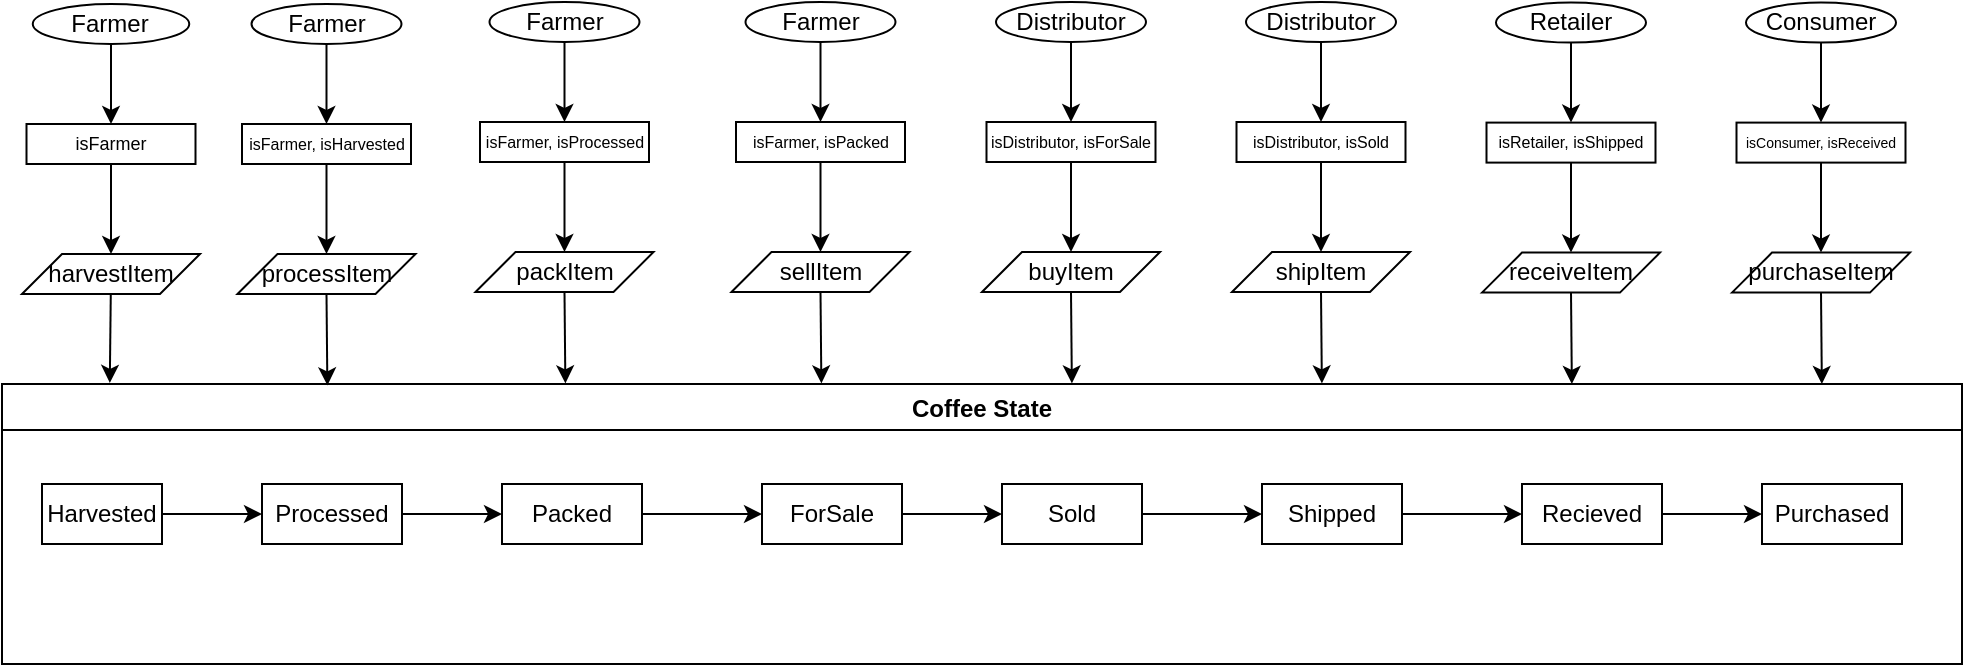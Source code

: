 <mxfile version="20.5.1" type="device"><diagram id="k--QCwf4ZFoUDpxEdBlj" name="Page-1"><mxGraphModel dx="1185" dy="628" grid="1" gridSize="10" guides="1" tooltips="1" connect="1" arrows="1" fold="1" page="1" pageScale="1" pageWidth="1100" pageHeight="850" math="0" shadow="0"><root><mxCell id="0"/><mxCell id="1" parent="0"/><mxCell id="9Sl_rnV3hCg-ExsqePC6-6" style="rounded=0;orthogonalLoop=1;jettySize=auto;html=1;exitX=0.5;exitY=1;exitDx=0;exitDy=0;entryX=0.5;entryY=0;entryDx=0;entryDy=0;" edge="1" parent="1" source="9Sl_rnV3hCg-ExsqePC6-2" target="9Sl_rnV3hCg-ExsqePC6-3"><mxGeometry relative="1" as="geometry"/></mxCell><mxCell id="9Sl_rnV3hCg-ExsqePC6-2" value="Farmer" style="ellipse;whiteSpace=wrap;html=1;" vertex="1" parent="1"><mxGeometry x="85.38" y="300" width="78.25" height="20" as="geometry"/></mxCell><mxCell id="9Sl_rnV3hCg-ExsqePC6-7" style="rounded=0;orthogonalLoop=1;jettySize=auto;html=1;exitX=0.5;exitY=1;exitDx=0;exitDy=0;entryX=0.5;entryY=0;entryDx=0;entryDy=0;" edge="1" parent="1" source="9Sl_rnV3hCg-ExsqePC6-3" target="9Sl_rnV3hCg-ExsqePC6-4"><mxGeometry relative="1" as="geometry"/></mxCell><mxCell id="9Sl_rnV3hCg-ExsqePC6-3" value="isFarmer" style="rounded=0;whiteSpace=wrap;html=1;fontSize=9;" vertex="1" parent="1"><mxGeometry x="82.25" y="360" width="84.5" height="20" as="geometry"/></mxCell><mxCell id="9Sl_rnV3hCg-ExsqePC6-8" style="rounded=0;orthogonalLoop=1;jettySize=auto;html=1;entryX=0.055;entryY=-0.004;entryDx=0;entryDy=0;entryPerimeter=0;" edge="1" parent="1" source="9Sl_rnV3hCg-ExsqePC6-4" target="9Sl_rnV3hCg-ExsqePC6-9"><mxGeometry relative="1" as="geometry"><mxPoint x="169.2" y="491.98" as="targetPoint"/></mxGeometry></mxCell><mxCell id="9Sl_rnV3hCg-ExsqePC6-4" value="harvestItem" style="shape=parallelogram;perimeter=parallelogramPerimeter;whiteSpace=wrap;html=1;fixedSize=1;" vertex="1" parent="1"><mxGeometry x="80" y="425" width="89" height="20" as="geometry"/></mxCell><mxCell id="9Sl_rnV3hCg-ExsqePC6-9" value="Coffee State" style="swimlane;" vertex="1" parent="1"><mxGeometry x="70" y="490" width="980" height="140" as="geometry"/></mxCell><mxCell id="9Sl_rnV3hCg-ExsqePC6-12" value="" style="edgeStyle=none;rounded=0;orthogonalLoop=1;jettySize=auto;html=1;" edge="1" parent="9Sl_rnV3hCg-ExsqePC6-9" source="9Sl_rnV3hCg-ExsqePC6-10" target="9Sl_rnV3hCg-ExsqePC6-11"><mxGeometry relative="1" as="geometry"/></mxCell><mxCell id="9Sl_rnV3hCg-ExsqePC6-10" value="Harvested" style="rounded=0;whiteSpace=wrap;html=1;" vertex="1" parent="9Sl_rnV3hCg-ExsqePC6-9"><mxGeometry x="20" y="50" width="60" height="30" as="geometry"/></mxCell><mxCell id="9Sl_rnV3hCg-ExsqePC6-14" value="" style="edgeStyle=none;rounded=0;orthogonalLoop=1;jettySize=auto;html=1;" edge="1" parent="9Sl_rnV3hCg-ExsqePC6-9" source="9Sl_rnV3hCg-ExsqePC6-11" target="9Sl_rnV3hCg-ExsqePC6-13"><mxGeometry relative="1" as="geometry"/></mxCell><mxCell id="9Sl_rnV3hCg-ExsqePC6-11" value="Processed" style="rounded=0;whiteSpace=wrap;html=1;" vertex="1" parent="9Sl_rnV3hCg-ExsqePC6-9"><mxGeometry x="130" y="50" width="70" height="30" as="geometry"/></mxCell><mxCell id="9Sl_rnV3hCg-ExsqePC6-16" value="" style="edgeStyle=none;rounded=0;orthogonalLoop=1;jettySize=auto;html=1;" edge="1" parent="9Sl_rnV3hCg-ExsqePC6-9" source="9Sl_rnV3hCg-ExsqePC6-13" target="9Sl_rnV3hCg-ExsqePC6-15"><mxGeometry relative="1" as="geometry"/></mxCell><mxCell id="9Sl_rnV3hCg-ExsqePC6-13" value="Packed" style="rounded=0;whiteSpace=wrap;html=1;" vertex="1" parent="9Sl_rnV3hCg-ExsqePC6-9"><mxGeometry x="250" y="50" width="70" height="30" as="geometry"/></mxCell><mxCell id="9Sl_rnV3hCg-ExsqePC6-18" value="" style="edgeStyle=none;rounded=0;orthogonalLoop=1;jettySize=auto;html=1;" edge="1" parent="9Sl_rnV3hCg-ExsqePC6-9" source="9Sl_rnV3hCg-ExsqePC6-15" target="9Sl_rnV3hCg-ExsqePC6-17"><mxGeometry relative="1" as="geometry"/></mxCell><mxCell id="9Sl_rnV3hCg-ExsqePC6-15" value="ForSale" style="rounded=0;whiteSpace=wrap;html=1;" vertex="1" parent="9Sl_rnV3hCg-ExsqePC6-9"><mxGeometry x="380" y="50" width="70" height="30" as="geometry"/></mxCell><mxCell id="9Sl_rnV3hCg-ExsqePC6-20" value="" style="edgeStyle=none;rounded=0;orthogonalLoop=1;jettySize=auto;html=1;" edge="1" parent="9Sl_rnV3hCg-ExsqePC6-9" source="9Sl_rnV3hCg-ExsqePC6-17" target="9Sl_rnV3hCg-ExsqePC6-19"><mxGeometry relative="1" as="geometry"/></mxCell><mxCell id="9Sl_rnV3hCg-ExsqePC6-17" value="Sold" style="rounded=0;whiteSpace=wrap;html=1;" vertex="1" parent="9Sl_rnV3hCg-ExsqePC6-9"><mxGeometry x="500" y="50" width="70" height="30" as="geometry"/></mxCell><mxCell id="9Sl_rnV3hCg-ExsqePC6-22" value="" style="edgeStyle=none;rounded=0;orthogonalLoop=1;jettySize=auto;html=1;" edge="1" parent="9Sl_rnV3hCg-ExsqePC6-9" source="9Sl_rnV3hCg-ExsqePC6-19" target="9Sl_rnV3hCg-ExsqePC6-21"><mxGeometry relative="1" as="geometry"/></mxCell><mxCell id="9Sl_rnV3hCg-ExsqePC6-19" value="Shipped" style="rounded=0;whiteSpace=wrap;html=1;" vertex="1" parent="9Sl_rnV3hCg-ExsqePC6-9"><mxGeometry x="630" y="50" width="70" height="30" as="geometry"/></mxCell><mxCell id="9Sl_rnV3hCg-ExsqePC6-24" value="" style="edgeStyle=none;rounded=0;orthogonalLoop=1;jettySize=auto;html=1;" edge="1" parent="9Sl_rnV3hCg-ExsqePC6-9" source="9Sl_rnV3hCg-ExsqePC6-21" target="9Sl_rnV3hCg-ExsqePC6-23"><mxGeometry relative="1" as="geometry"/></mxCell><mxCell id="9Sl_rnV3hCg-ExsqePC6-21" value="Recieved" style="rounded=0;whiteSpace=wrap;html=1;" vertex="1" parent="9Sl_rnV3hCg-ExsqePC6-9"><mxGeometry x="760" y="50" width="70" height="30" as="geometry"/></mxCell><mxCell id="9Sl_rnV3hCg-ExsqePC6-23" value="Purchased" style="rounded=0;whiteSpace=wrap;html=1;" vertex="1" parent="9Sl_rnV3hCg-ExsqePC6-9"><mxGeometry x="880" y="50" width="70" height="30" as="geometry"/></mxCell><mxCell id="9Sl_rnV3hCg-ExsqePC6-25" style="edgeStyle=none;rounded=0;orthogonalLoop=1;jettySize=auto;html=1;exitX=1;exitY=1;exitDx=0;exitDy=0;" edge="1" parent="1" source="9Sl_rnV3hCg-ExsqePC6-3" target="9Sl_rnV3hCg-ExsqePC6-3"><mxGeometry relative="1" as="geometry"/></mxCell><mxCell id="9Sl_rnV3hCg-ExsqePC6-32" style="edgeStyle=none;rounded=0;orthogonalLoop=1;jettySize=auto;html=1;exitX=0.5;exitY=1;exitDx=0;exitDy=0;" edge="1" parent="1" source="9Sl_rnV3hCg-ExsqePC6-28" target="9Sl_rnV3hCg-ExsqePC6-29"><mxGeometry relative="1" as="geometry"/></mxCell><mxCell id="9Sl_rnV3hCg-ExsqePC6-28" value="isFarmer, isHarvested" style="rounded=0;whiteSpace=wrap;html=1;fontSize=8;" vertex="1" parent="1"><mxGeometry x="190" y="360" width="84.5" height="20" as="geometry"/></mxCell><mxCell id="9Sl_rnV3hCg-ExsqePC6-33" style="edgeStyle=none;rounded=0;orthogonalLoop=1;jettySize=auto;html=1;exitX=0.5;exitY=1;exitDx=0;exitDy=0;entryX=0.166;entryY=0.005;entryDx=0;entryDy=0;entryPerimeter=0;" edge="1" parent="1" source="9Sl_rnV3hCg-ExsqePC6-29" target="9Sl_rnV3hCg-ExsqePC6-9"><mxGeometry relative="1" as="geometry"/></mxCell><mxCell id="9Sl_rnV3hCg-ExsqePC6-29" value="processItem" style="shape=parallelogram;perimeter=parallelogramPerimeter;whiteSpace=wrap;html=1;fixedSize=1;" vertex="1" parent="1"><mxGeometry x="187.75" y="425" width="89" height="20" as="geometry"/></mxCell><mxCell id="9Sl_rnV3hCg-ExsqePC6-31" style="edgeStyle=none;rounded=0;orthogonalLoop=1;jettySize=auto;html=1;exitX=0.5;exitY=1;exitDx=0;exitDy=0;" edge="1" parent="1" source="9Sl_rnV3hCg-ExsqePC6-30" target="9Sl_rnV3hCg-ExsqePC6-28"><mxGeometry relative="1" as="geometry"/></mxCell><mxCell id="9Sl_rnV3hCg-ExsqePC6-30" value="Farmer" style="ellipse;whiteSpace=wrap;html=1;" vertex="1" parent="1"><mxGeometry x="194.75" y="300" width="75" height="20" as="geometry"/></mxCell><mxCell id="9Sl_rnV3hCg-ExsqePC6-43" style="edgeStyle=none;rounded=0;orthogonalLoop=1;jettySize=auto;html=1;exitX=0.5;exitY=1;exitDx=0;exitDy=0;" edge="1" parent="1" source="9Sl_rnV3hCg-ExsqePC6-44" target="9Sl_rnV3hCg-ExsqePC6-46"><mxGeometry relative="1" as="geometry"/></mxCell><mxCell id="9Sl_rnV3hCg-ExsqePC6-44" value="isFarmer, isProcessed" style="rounded=0;whiteSpace=wrap;html=1;fontSize=8;" vertex="1" parent="1"><mxGeometry x="309" y="359" width="84.5" height="20" as="geometry"/></mxCell><mxCell id="9Sl_rnV3hCg-ExsqePC6-45" style="edgeStyle=none;rounded=0;orthogonalLoop=1;jettySize=auto;html=1;exitX=0.5;exitY=1;exitDx=0;exitDy=0;entryX=0.166;entryY=0.005;entryDx=0;entryDy=0;entryPerimeter=0;" edge="1" parent="1" source="9Sl_rnV3hCg-ExsqePC6-46"><mxGeometry relative="1" as="geometry"><mxPoint x="351.68" y="489.7" as="targetPoint"/></mxGeometry></mxCell><mxCell id="9Sl_rnV3hCg-ExsqePC6-46" value="packItem" style="shape=parallelogram;perimeter=parallelogramPerimeter;whiteSpace=wrap;html=1;fixedSize=1;" vertex="1" parent="1"><mxGeometry x="306.75" y="424" width="89" height="20" as="geometry"/></mxCell><mxCell id="9Sl_rnV3hCg-ExsqePC6-47" style="edgeStyle=none;rounded=0;orthogonalLoop=1;jettySize=auto;html=1;exitX=0.5;exitY=1;exitDx=0;exitDy=0;" edge="1" parent="1" source="9Sl_rnV3hCg-ExsqePC6-48" target="9Sl_rnV3hCg-ExsqePC6-44"><mxGeometry relative="1" as="geometry"/></mxCell><mxCell id="9Sl_rnV3hCg-ExsqePC6-48" value="Farmer" style="ellipse;whiteSpace=wrap;html=1;" vertex="1" parent="1"><mxGeometry x="313.75" y="299" width="75" height="20" as="geometry"/></mxCell><mxCell id="9Sl_rnV3hCg-ExsqePC6-49" style="edgeStyle=none;rounded=0;orthogonalLoop=1;jettySize=auto;html=1;exitX=0.5;exitY=1;exitDx=0;exitDy=0;" edge="1" parent="1" source="9Sl_rnV3hCg-ExsqePC6-50" target="9Sl_rnV3hCg-ExsqePC6-52"><mxGeometry relative="1" as="geometry"/></mxCell><mxCell id="9Sl_rnV3hCg-ExsqePC6-50" value="&lt;font style=&quot;font-size: 8px;&quot;&gt;isFarmer, isPacked&lt;/font&gt;" style="rounded=0;whiteSpace=wrap;html=1;fontSize=8;" vertex="1" parent="1"><mxGeometry x="437" y="359" width="84.5" height="20" as="geometry"/></mxCell><mxCell id="9Sl_rnV3hCg-ExsqePC6-51" style="edgeStyle=none;rounded=0;orthogonalLoop=1;jettySize=auto;html=1;exitX=0.5;exitY=1;exitDx=0;exitDy=0;entryX=0.166;entryY=0.005;entryDx=0;entryDy=0;entryPerimeter=0;" edge="1" parent="1" source="9Sl_rnV3hCg-ExsqePC6-52"><mxGeometry relative="1" as="geometry"><mxPoint x="479.68" y="489.7" as="targetPoint"/></mxGeometry></mxCell><mxCell id="9Sl_rnV3hCg-ExsqePC6-52" value="sellItem" style="shape=parallelogram;perimeter=parallelogramPerimeter;whiteSpace=wrap;html=1;fixedSize=1;" vertex="1" parent="1"><mxGeometry x="434.75" y="424" width="89" height="20" as="geometry"/></mxCell><mxCell id="9Sl_rnV3hCg-ExsqePC6-53" style="edgeStyle=none;rounded=0;orthogonalLoop=1;jettySize=auto;html=1;exitX=0.5;exitY=1;exitDx=0;exitDy=0;" edge="1" parent="1" source="9Sl_rnV3hCg-ExsqePC6-54" target="9Sl_rnV3hCg-ExsqePC6-50"><mxGeometry relative="1" as="geometry"/></mxCell><mxCell id="9Sl_rnV3hCg-ExsqePC6-54" value="Farmer" style="ellipse;whiteSpace=wrap;html=1;" vertex="1" parent="1"><mxGeometry x="441.75" y="299" width="75" height="20" as="geometry"/></mxCell><mxCell id="9Sl_rnV3hCg-ExsqePC6-55" style="edgeStyle=none;rounded=0;orthogonalLoop=1;jettySize=auto;html=1;exitX=0.5;exitY=1;exitDx=0;exitDy=0;" edge="1" parent="1" source="9Sl_rnV3hCg-ExsqePC6-56" target="9Sl_rnV3hCg-ExsqePC6-58"><mxGeometry relative="1" as="geometry"/></mxCell><mxCell id="9Sl_rnV3hCg-ExsqePC6-56" value="&lt;font style=&quot;font-size: 8px;&quot;&gt;isDistributor, isForSale&lt;/font&gt;" style="rounded=0;whiteSpace=wrap;html=1;fontSize=8;" vertex="1" parent="1"><mxGeometry x="562.25" y="359" width="84.5" height="20" as="geometry"/></mxCell><mxCell id="9Sl_rnV3hCg-ExsqePC6-57" style="edgeStyle=none;rounded=0;orthogonalLoop=1;jettySize=auto;html=1;exitX=0.5;exitY=1;exitDx=0;exitDy=0;entryX=0.166;entryY=0.005;entryDx=0;entryDy=0;entryPerimeter=0;" edge="1" parent="1" source="9Sl_rnV3hCg-ExsqePC6-58"><mxGeometry relative="1" as="geometry"><mxPoint x="604.93" y="489.7" as="targetPoint"/></mxGeometry></mxCell><mxCell id="9Sl_rnV3hCg-ExsqePC6-58" value="buyItem" style="shape=parallelogram;perimeter=parallelogramPerimeter;whiteSpace=wrap;html=1;fixedSize=1;" vertex="1" parent="1"><mxGeometry x="560" y="424" width="89" height="20" as="geometry"/></mxCell><mxCell id="9Sl_rnV3hCg-ExsqePC6-59" style="edgeStyle=none;rounded=0;orthogonalLoop=1;jettySize=auto;html=1;exitX=0.5;exitY=1;exitDx=0;exitDy=0;" edge="1" parent="1" source="9Sl_rnV3hCg-ExsqePC6-60" target="9Sl_rnV3hCg-ExsqePC6-56"><mxGeometry relative="1" as="geometry"/></mxCell><mxCell id="9Sl_rnV3hCg-ExsqePC6-60" value="Distributor" style="ellipse;whiteSpace=wrap;html=1;" vertex="1" parent="1"><mxGeometry x="567" y="299" width="75" height="20" as="geometry"/></mxCell><mxCell id="9Sl_rnV3hCg-ExsqePC6-61" style="edgeStyle=none;rounded=0;orthogonalLoop=1;jettySize=auto;html=1;exitX=0.5;exitY=1;exitDx=0;exitDy=0;" edge="1" parent="1" source="9Sl_rnV3hCg-ExsqePC6-62" target="9Sl_rnV3hCg-ExsqePC6-64"><mxGeometry relative="1" as="geometry"/></mxCell><mxCell id="9Sl_rnV3hCg-ExsqePC6-62" value="&lt;font style=&quot;font-size: 8px;&quot;&gt;isDistributor, isSold&lt;/font&gt;" style="rounded=0;whiteSpace=wrap;html=1;fontSize=8;" vertex="1" parent="1"><mxGeometry x="687.25" y="359" width="84.5" height="20" as="geometry"/></mxCell><mxCell id="9Sl_rnV3hCg-ExsqePC6-63" style="edgeStyle=none;rounded=0;orthogonalLoop=1;jettySize=auto;html=1;exitX=0.5;exitY=1;exitDx=0;exitDy=0;entryX=0.166;entryY=0.005;entryDx=0;entryDy=0;entryPerimeter=0;" edge="1" parent="1" source="9Sl_rnV3hCg-ExsqePC6-64"><mxGeometry relative="1" as="geometry"><mxPoint x="729.93" y="489.7" as="targetPoint"/></mxGeometry></mxCell><mxCell id="9Sl_rnV3hCg-ExsqePC6-64" value="shipItem" style="shape=parallelogram;perimeter=parallelogramPerimeter;whiteSpace=wrap;html=1;fixedSize=1;" vertex="1" parent="1"><mxGeometry x="685" y="424" width="89" height="20" as="geometry"/></mxCell><mxCell id="9Sl_rnV3hCg-ExsqePC6-65" style="edgeStyle=none;rounded=0;orthogonalLoop=1;jettySize=auto;html=1;exitX=0.5;exitY=1;exitDx=0;exitDy=0;" edge="1" parent="1" source="9Sl_rnV3hCg-ExsqePC6-66" target="9Sl_rnV3hCg-ExsqePC6-62"><mxGeometry relative="1" as="geometry"/></mxCell><mxCell id="9Sl_rnV3hCg-ExsqePC6-66" value="Distributor" style="ellipse;whiteSpace=wrap;html=1;" vertex="1" parent="1"><mxGeometry x="692" y="299" width="75" height="20" as="geometry"/></mxCell><mxCell id="9Sl_rnV3hCg-ExsqePC6-67" style="edgeStyle=none;rounded=0;orthogonalLoop=1;jettySize=auto;html=1;exitX=0.5;exitY=1;exitDx=0;exitDy=0;" edge="1" parent="1" source="9Sl_rnV3hCg-ExsqePC6-68" target="9Sl_rnV3hCg-ExsqePC6-70"><mxGeometry relative="1" as="geometry"/></mxCell><mxCell id="9Sl_rnV3hCg-ExsqePC6-68" value="&lt;font style=&quot;font-size: 8px;&quot;&gt;isRetailer, isShipped&lt;/font&gt;" style="rounded=0;whiteSpace=wrap;html=1;fontSize=8;" vertex="1" parent="1"><mxGeometry x="812.25" y="359.3" width="84.5" height="20" as="geometry"/></mxCell><mxCell id="9Sl_rnV3hCg-ExsqePC6-69" style="edgeStyle=none;rounded=0;orthogonalLoop=1;jettySize=auto;html=1;exitX=0.5;exitY=1;exitDx=0;exitDy=0;entryX=0.166;entryY=0.005;entryDx=0;entryDy=0;entryPerimeter=0;" edge="1" parent="1" source="9Sl_rnV3hCg-ExsqePC6-70"><mxGeometry relative="1" as="geometry"><mxPoint x="854.93" y="490.0" as="targetPoint"/></mxGeometry></mxCell><mxCell id="9Sl_rnV3hCg-ExsqePC6-70" value="receiveItem" style="shape=parallelogram;perimeter=parallelogramPerimeter;whiteSpace=wrap;html=1;fixedSize=1;" vertex="1" parent="1"><mxGeometry x="810" y="424.3" width="89" height="20" as="geometry"/></mxCell><mxCell id="9Sl_rnV3hCg-ExsqePC6-71" style="edgeStyle=none;rounded=0;orthogonalLoop=1;jettySize=auto;html=1;exitX=0.5;exitY=1;exitDx=0;exitDy=0;" edge="1" parent="1" source="9Sl_rnV3hCg-ExsqePC6-72" target="9Sl_rnV3hCg-ExsqePC6-68"><mxGeometry relative="1" as="geometry"/></mxCell><mxCell id="9Sl_rnV3hCg-ExsqePC6-72" value="Retailer" style="ellipse;whiteSpace=wrap;html=1;" vertex="1" parent="1"><mxGeometry x="817" y="299.3" width="75" height="20" as="geometry"/></mxCell><mxCell id="9Sl_rnV3hCg-ExsqePC6-73" style="edgeStyle=none;rounded=0;orthogonalLoop=1;jettySize=auto;html=1;exitX=0.5;exitY=1;exitDx=0;exitDy=0;" edge="1" parent="1" source="9Sl_rnV3hCg-ExsqePC6-74" target="9Sl_rnV3hCg-ExsqePC6-76"><mxGeometry relative="1" as="geometry"/></mxCell><mxCell id="9Sl_rnV3hCg-ExsqePC6-74" value="&lt;font style=&quot;font-size: 7px;&quot;&gt;isConsumer, isReceived&lt;/font&gt;" style="rounded=0;whiteSpace=wrap;html=1;fontSize=8;" vertex="1" parent="1"><mxGeometry x="937.25" y="359.3" width="84.5" height="20" as="geometry"/></mxCell><mxCell id="9Sl_rnV3hCg-ExsqePC6-75" style="edgeStyle=none;rounded=0;orthogonalLoop=1;jettySize=auto;html=1;exitX=0.5;exitY=1;exitDx=0;exitDy=0;entryX=0.166;entryY=0.005;entryDx=0;entryDy=0;entryPerimeter=0;" edge="1" parent="1" source="9Sl_rnV3hCg-ExsqePC6-76"><mxGeometry relative="1" as="geometry"><mxPoint x="979.93" y="490" as="targetPoint"/></mxGeometry></mxCell><mxCell id="9Sl_rnV3hCg-ExsqePC6-76" value="purchaseItem" style="shape=parallelogram;perimeter=parallelogramPerimeter;whiteSpace=wrap;html=1;fixedSize=1;" vertex="1" parent="1"><mxGeometry x="935" y="424.3" width="89" height="20" as="geometry"/></mxCell><mxCell id="9Sl_rnV3hCg-ExsqePC6-77" style="edgeStyle=none;rounded=0;orthogonalLoop=1;jettySize=auto;html=1;exitX=0.5;exitY=1;exitDx=0;exitDy=0;" edge="1" parent="1" source="9Sl_rnV3hCg-ExsqePC6-78" target="9Sl_rnV3hCg-ExsqePC6-74"><mxGeometry relative="1" as="geometry"/></mxCell><mxCell id="9Sl_rnV3hCg-ExsqePC6-78" value="Consumer" style="ellipse;whiteSpace=wrap;html=1;" vertex="1" parent="1"><mxGeometry x="942" y="299.3" width="75" height="20" as="geometry"/></mxCell></root></mxGraphModel></diagram></mxfile>
